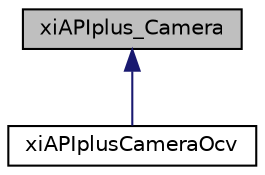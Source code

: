 digraph "xiAPIplus_Camera"
{
  edge [fontname="Helvetica",fontsize="10",labelfontname="Helvetica",labelfontsize="10"];
  node [fontname="Helvetica",fontsize="10",shape=record];
  Node0 [label="xiAPIplus_Camera",height=0.2,width=0.4,color="black", fillcolor="grey75", style="filled", fontcolor="black"];
  Node0 -> Node1 [dir="back",color="midnightblue",fontsize="10",style="solid",fontname="Helvetica"];
  Node1 [label="xiAPIplusCameraOcv",height=0.2,width=0.4,color="black", fillcolor="white", style="filled",URL="$classxi_a_p_iplus_camera_ocv.html"];
}
